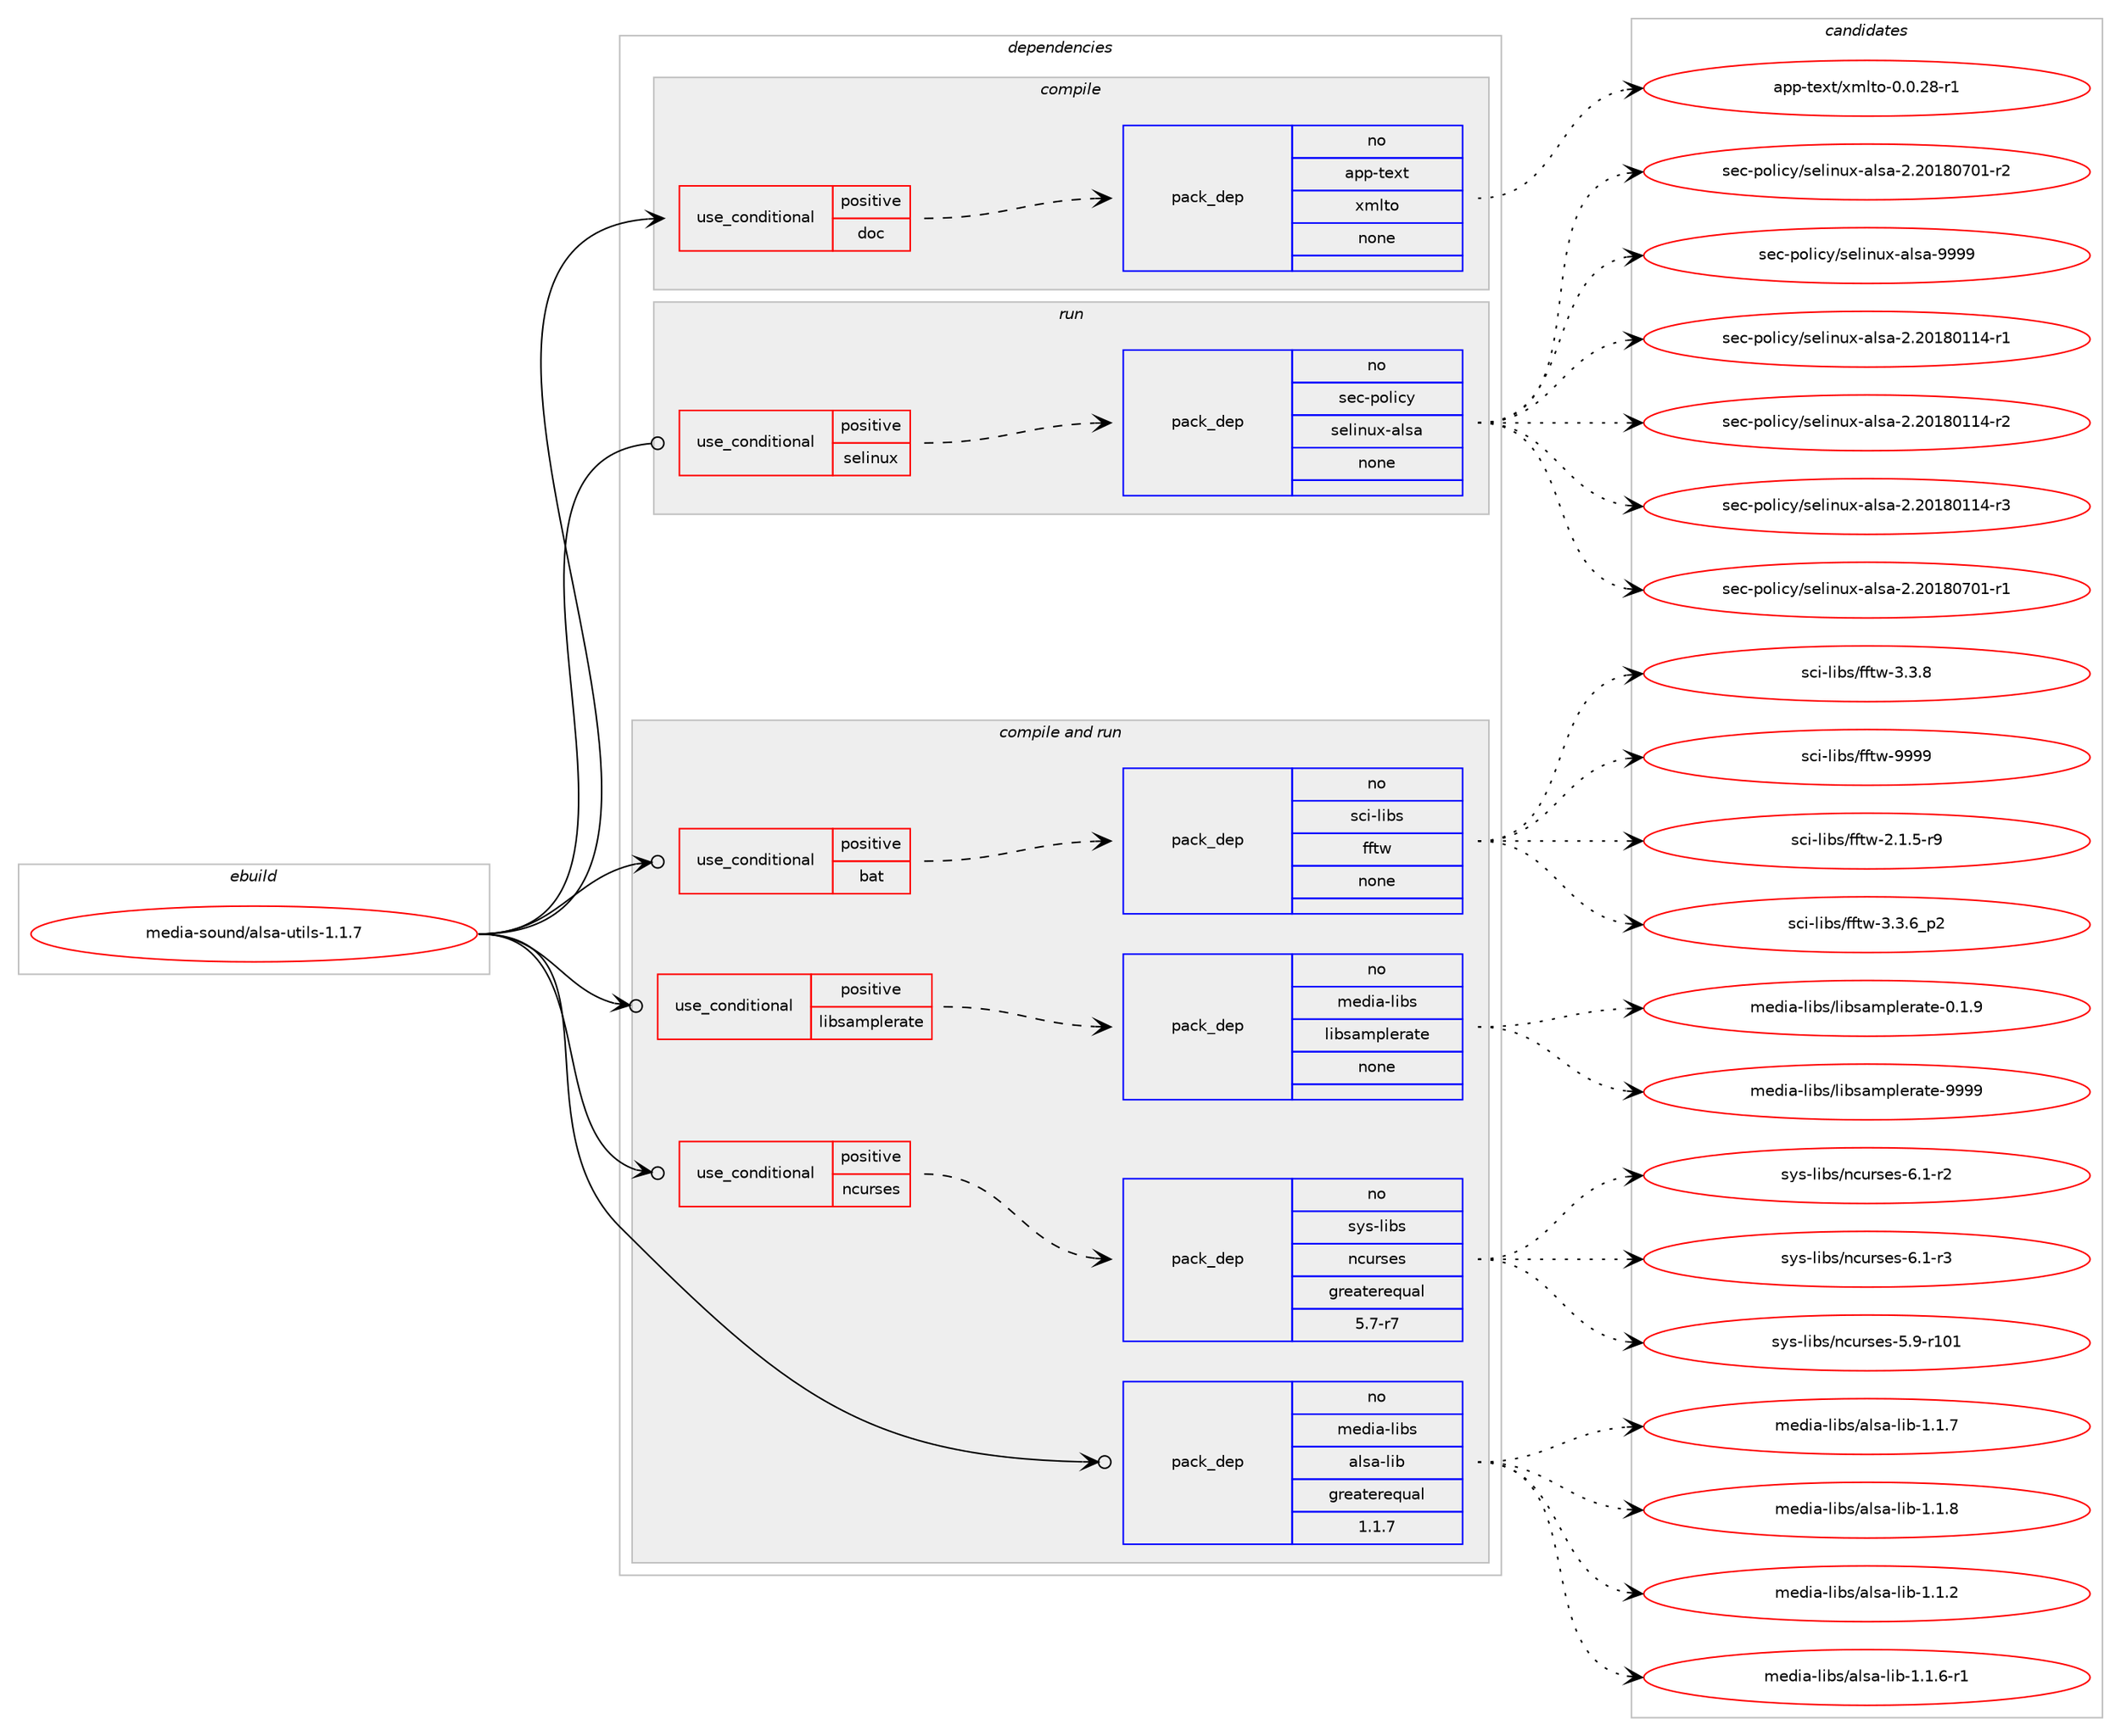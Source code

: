 digraph prolog {

# *************
# Graph options
# *************

newrank=true;
concentrate=true;
compound=true;
graph [rankdir=LR,fontname=Helvetica,fontsize=10,ranksep=1.5];#, ranksep=2.5, nodesep=0.2];
edge  [arrowhead=vee];
node  [fontname=Helvetica,fontsize=10];

# **********
# The ebuild
# **********

subgraph cluster_leftcol {
color=gray;
rank=same;
label=<<i>ebuild</i>>;
id [label="media-sound/alsa-utils-1.1.7", color=red, width=4, href="../media-sound/alsa-utils-1.1.7.svg"];
}

# ****************
# The dependencies
# ****************

subgraph cluster_midcol {
color=gray;
label=<<i>dependencies</i>>;
subgraph cluster_compile {
fillcolor="#eeeeee";
style=filled;
label=<<i>compile</i>>;
subgraph cond436718 {
dependency1624116 [label=<<TABLE BORDER="0" CELLBORDER="1" CELLSPACING="0" CELLPADDING="4"><TR><TD ROWSPAN="3" CELLPADDING="10">use_conditional</TD></TR><TR><TD>positive</TD></TR><TR><TD>doc</TD></TR></TABLE>>, shape=none, color=red];
subgraph pack1161206 {
dependency1624117 [label=<<TABLE BORDER="0" CELLBORDER="1" CELLSPACING="0" CELLPADDING="4" WIDTH="220"><TR><TD ROWSPAN="6" CELLPADDING="30">pack_dep</TD></TR><TR><TD WIDTH="110">no</TD></TR><TR><TD>app-text</TD></TR><TR><TD>xmlto</TD></TR><TR><TD>none</TD></TR><TR><TD></TD></TR></TABLE>>, shape=none, color=blue];
}
dependency1624116:e -> dependency1624117:w [weight=20,style="dashed",arrowhead="vee"];
}
id:e -> dependency1624116:w [weight=20,style="solid",arrowhead="vee"];
}
subgraph cluster_compileandrun {
fillcolor="#eeeeee";
style=filled;
label=<<i>compile and run</i>>;
subgraph cond436719 {
dependency1624118 [label=<<TABLE BORDER="0" CELLBORDER="1" CELLSPACING="0" CELLPADDING="4"><TR><TD ROWSPAN="3" CELLPADDING="10">use_conditional</TD></TR><TR><TD>positive</TD></TR><TR><TD>bat</TD></TR></TABLE>>, shape=none, color=red];
subgraph pack1161207 {
dependency1624119 [label=<<TABLE BORDER="0" CELLBORDER="1" CELLSPACING="0" CELLPADDING="4" WIDTH="220"><TR><TD ROWSPAN="6" CELLPADDING="30">pack_dep</TD></TR><TR><TD WIDTH="110">no</TD></TR><TR><TD>sci-libs</TD></TR><TR><TD>fftw</TD></TR><TR><TD>none</TD></TR><TR><TD></TD></TR></TABLE>>, shape=none, color=blue];
}
dependency1624118:e -> dependency1624119:w [weight=20,style="dashed",arrowhead="vee"];
}
id:e -> dependency1624118:w [weight=20,style="solid",arrowhead="odotvee"];
subgraph cond436720 {
dependency1624120 [label=<<TABLE BORDER="0" CELLBORDER="1" CELLSPACING="0" CELLPADDING="4"><TR><TD ROWSPAN="3" CELLPADDING="10">use_conditional</TD></TR><TR><TD>positive</TD></TR><TR><TD>libsamplerate</TD></TR></TABLE>>, shape=none, color=red];
subgraph pack1161208 {
dependency1624121 [label=<<TABLE BORDER="0" CELLBORDER="1" CELLSPACING="0" CELLPADDING="4" WIDTH="220"><TR><TD ROWSPAN="6" CELLPADDING="30">pack_dep</TD></TR><TR><TD WIDTH="110">no</TD></TR><TR><TD>media-libs</TD></TR><TR><TD>libsamplerate</TD></TR><TR><TD>none</TD></TR><TR><TD></TD></TR></TABLE>>, shape=none, color=blue];
}
dependency1624120:e -> dependency1624121:w [weight=20,style="dashed",arrowhead="vee"];
}
id:e -> dependency1624120:w [weight=20,style="solid",arrowhead="odotvee"];
subgraph cond436721 {
dependency1624122 [label=<<TABLE BORDER="0" CELLBORDER="1" CELLSPACING="0" CELLPADDING="4"><TR><TD ROWSPAN="3" CELLPADDING="10">use_conditional</TD></TR><TR><TD>positive</TD></TR><TR><TD>ncurses</TD></TR></TABLE>>, shape=none, color=red];
subgraph pack1161209 {
dependency1624123 [label=<<TABLE BORDER="0" CELLBORDER="1" CELLSPACING="0" CELLPADDING="4" WIDTH="220"><TR><TD ROWSPAN="6" CELLPADDING="30">pack_dep</TD></TR><TR><TD WIDTH="110">no</TD></TR><TR><TD>sys-libs</TD></TR><TR><TD>ncurses</TD></TR><TR><TD>greaterequal</TD></TR><TR><TD>5.7-r7</TD></TR></TABLE>>, shape=none, color=blue];
}
dependency1624122:e -> dependency1624123:w [weight=20,style="dashed",arrowhead="vee"];
}
id:e -> dependency1624122:w [weight=20,style="solid",arrowhead="odotvee"];
subgraph pack1161210 {
dependency1624124 [label=<<TABLE BORDER="0" CELLBORDER="1" CELLSPACING="0" CELLPADDING="4" WIDTH="220"><TR><TD ROWSPAN="6" CELLPADDING="30">pack_dep</TD></TR><TR><TD WIDTH="110">no</TD></TR><TR><TD>media-libs</TD></TR><TR><TD>alsa-lib</TD></TR><TR><TD>greaterequal</TD></TR><TR><TD>1.1.7</TD></TR></TABLE>>, shape=none, color=blue];
}
id:e -> dependency1624124:w [weight=20,style="solid",arrowhead="odotvee"];
}
subgraph cluster_run {
fillcolor="#eeeeee";
style=filled;
label=<<i>run</i>>;
subgraph cond436722 {
dependency1624125 [label=<<TABLE BORDER="0" CELLBORDER="1" CELLSPACING="0" CELLPADDING="4"><TR><TD ROWSPAN="3" CELLPADDING="10">use_conditional</TD></TR><TR><TD>positive</TD></TR><TR><TD>selinux</TD></TR></TABLE>>, shape=none, color=red];
subgraph pack1161211 {
dependency1624126 [label=<<TABLE BORDER="0" CELLBORDER="1" CELLSPACING="0" CELLPADDING="4" WIDTH="220"><TR><TD ROWSPAN="6" CELLPADDING="30">pack_dep</TD></TR><TR><TD WIDTH="110">no</TD></TR><TR><TD>sec-policy</TD></TR><TR><TD>selinux-alsa</TD></TR><TR><TD>none</TD></TR><TR><TD></TD></TR></TABLE>>, shape=none, color=blue];
}
dependency1624125:e -> dependency1624126:w [weight=20,style="dashed",arrowhead="vee"];
}
id:e -> dependency1624125:w [weight=20,style="solid",arrowhead="odot"];
}
}

# **************
# The candidates
# **************

subgraph cluster_choices {
rank=same;
color=gray;
label=<<i>candidates</i>>;

subgraph choice1161206 {
color=black;
nodesep=1;
choice971121124511610112011647120109108116111454846484650564511449 [label="app-text/xmlto-0.0.28-r1", color=red, width=4,href="../app-text/xmlto-0.0.28-r1.svg"];
dependency1624117:e -> choice971121124511610112011647120109108116111454846484650564511449:w [style=dotted,weight="100"];
}
subgraph choice1161207 {
color=black;
nodesep=1;
choice115991054510810598115471021021161194550464946534511457 [label="sci-libs/fftw-2.1.5-r9", color=red, width=4,href="../sci-libs/fftw-2.1.5-r9.svg"];
choice115991054510810598115471021021161194551465146549511250 [label="sci-libs/fftw-3.3.6_p2", color=red, width=4,href="../sci-libs/fftw-3.3.6_p2.svg"];
choice11599105451081059811547102102116119455146514656 [label="sci-libs/fftw-3.3.8", color=red, width=4,href="../sci-libs/fftw-3.3.8.svg"];
choice115991054510810598115471021021161194557575757 [label="sci-libs/fftw-9999", color=red, width=4,href="../sci-libs/fftw-9999.svg"];
dependency1624119:e -> choice115991054510810598115471021021161194550464946534511457:w [style=dotted,weight="100"];
dependency1624119:e -> choice115991054510810598115471021021161194551465146549511250:w [style=dotted,weight="100"];
dependency1624119:e -> choice11599105451081059811547102102116119455146514656:w [style=dotted,weight="100"];
dependency1624119:e -> choice115991054510810598115471021021161194557575757:w [style=dotted,weight="100"];
}
subgraph choice1161208 {
color=black;
nodesep=1;
choice10910110010597451081059811547108105981159710911210810111497116101454846494657 [label="media-libs/libsamplerate-0.1.9", color=red, width=4,href="../media-libs/libsamplerate-0.1.9.svg"];
choice109101100105974510810598115471081059811597109112108101114971161014557575757 [label="media-libs/libsamplerate-9999", color=red, width=4,href="../media-libs/libsamplerate-9999.svg"];
dependency1624121:e -> choice10910110010597451081059811547108105981159710911210810111497116101454846494657:w [style=dotted,weight="100"];
dependency1624121:e -> choice109101100105974510810598115471081059811597109112108101114971161014557575757:w [style=dotted,weight="100"];
}
subgraph choice1161209 {
color=black;
nodesep=1;
choice115121115451081059811547110991171141151011154553465745114494849 [label="sys-libs/ncurses-5.9-r101", color=red, width=4,href="../sys-libs/ncurses-5.9-r101.svg"];
choice11512111545108105981154711099117114115101115455446494511450 [label="sys-libs/ncurses-6.1-r2", color=red, width=4,href="../sys-libs/ncurses-6.1-r2.svg"];
choice11512111545108105981154711099117114115101115455446494511451 [label="sys-libs/ncurses-6.1-r3", color=red, width=4,href="../sys-libs/ncurses-6.1-r3.svg"];
dependency1624123:e -> choice115121115451081059811547110991171141151011154553465745114494849:w [style=dotted,weight="100"];
dependency1624123:e -> choice11512111545108105981154711099117114115101115455446494511450:w [style=dotted,weight="100"];
dependency1624123:e -> choice11512111545108105981154711099117114115101115455446494511451:w [style=dotted,weight="100"];
}
subgraph choice1161210 {
color=black;
nodesep=1;
choice1091011001059745108105981154797108115974510810598454946494650 [label="media-libs/alsa-lib-1.1.2", color=red, width=4,href="../media-libs/alsa-lib-1.1.2.svg"];
choice10910110010597451081059811547971081159745108105984549464946544511449 [label="media-libs/alsa-lib-1.1.6-r1", color=red, width=4,href="../media-libs/alsa-lib-1.1.6-r1.svg"];
choice1091011001059745108105981154797108115974510810598454946494655 [label="media-libs/alsa-lib-1.1.7", color=red, width=4,href="../media-libs/alsa-lib-1.1.7.svg"];
choice1091011001059745108105981154797108115974510810598454946494656 [label="media-libs/alsa-lib-1.1.8", color=red, width=4,href="../media-libs/alsa-lib-1.1.8.svg"];
dependency1624124:e -> choice1091011001059745108105981154797108115974510810598454946494650:w [style=dotted,weight="100"];
dependency1624124:e -> choice10910110010597451081059811547971081159745108105984549464946544511449:w [style=dotted,weight="100"];
dependency1624124:e -> choice1091011001059745108105981154797108115974510810598454946494655:w [style=dotted,weight="100"];
dependency1624124:e -> choice1091011001059745108105981154797108115974510810598454946494656:w [style=dotted,weight="100"];
}
subgraph choice1161211 {
color=black;
nodesep=1;
choice1151019945112111108105991214711510110810511011712045971081159745504650484956484949524511449 [label="sec-policy/selinux-alsa-2.20180114-r1", color=red, width=4,href="../sec-policy/selinux-alsa-2.20180114-r1.svg"];
choice1151019945112111108105991214711510110810511011712045971081159745504650484956484949524511450 [label="sec-policy/selinux-alsa-2.20180114-r2", color=red, width=4,href="../sec-policy/selinux-alsa-2.20180114-r2.svg"];
choice1151019945112111108105991214711510110810511011712045971081159745504650484956484949524511451 [label="sec-policy/selinux-alsa-2.20180114-r3", color=red, width=4,href="../sec-policy/selinux-alsa-2.20180114-r3.svg"];
choice1151019945112111108105991214711510110810511011712045971081159745504650484956485548494511449 [label="sec-policy/selinux-alsa-2.20180701-r1", color=red, width=4,href="../sec-policy/selinux-alsa-2.20180701-r1.svg"];
choice1151019945112111108105991214711510110810511011712045971081159745504650484956485548494511450 [label="sec-policy/selinux-alsa-2.20180701-r2", color=red, width=4,href="../sec-policy/selinux-alsa-2.20180701-r2.svg"];
choice115101994511211110810599121471151011081051101171204597108115974557575757 [label="sec-policy/selinux-alsa-9999", color=red, width=4,href="../sec-policy/selinux-alsa-9999.svg"];
dependency1624126:e -> choice1151019945112111108105991214711510110810511011712045971081159745504650484956484949524511449:w [style=dotted,weight="100"];
dependency1624126:e -> choice1151019945112111108105991214711510110810511011712045971081159745504650484956484949524511450:w [style=dotted,weight="100"];
dependency1624126:e -> choice1151019945112111108105991214711510110810511011712045971081159745504650484956484949524511451:w [style=dotted,weight="100"];
dependency1624126:e -> choice1151019945112111108105991214711510110810511011712045971081159745504650484956485548494511449:w [style=dotted,weight="100"];
dependency1624126:e -> choice1151019945112111108105991214711510110810511011712045971081159745504650484956485548494511450:w [style=dotted,weight="100"];
dependency1624126:e -> choice115101994511211110810599121471151011081051101171204597108115974557575757:w [style=dotted,weight="100"];
}
}

}
